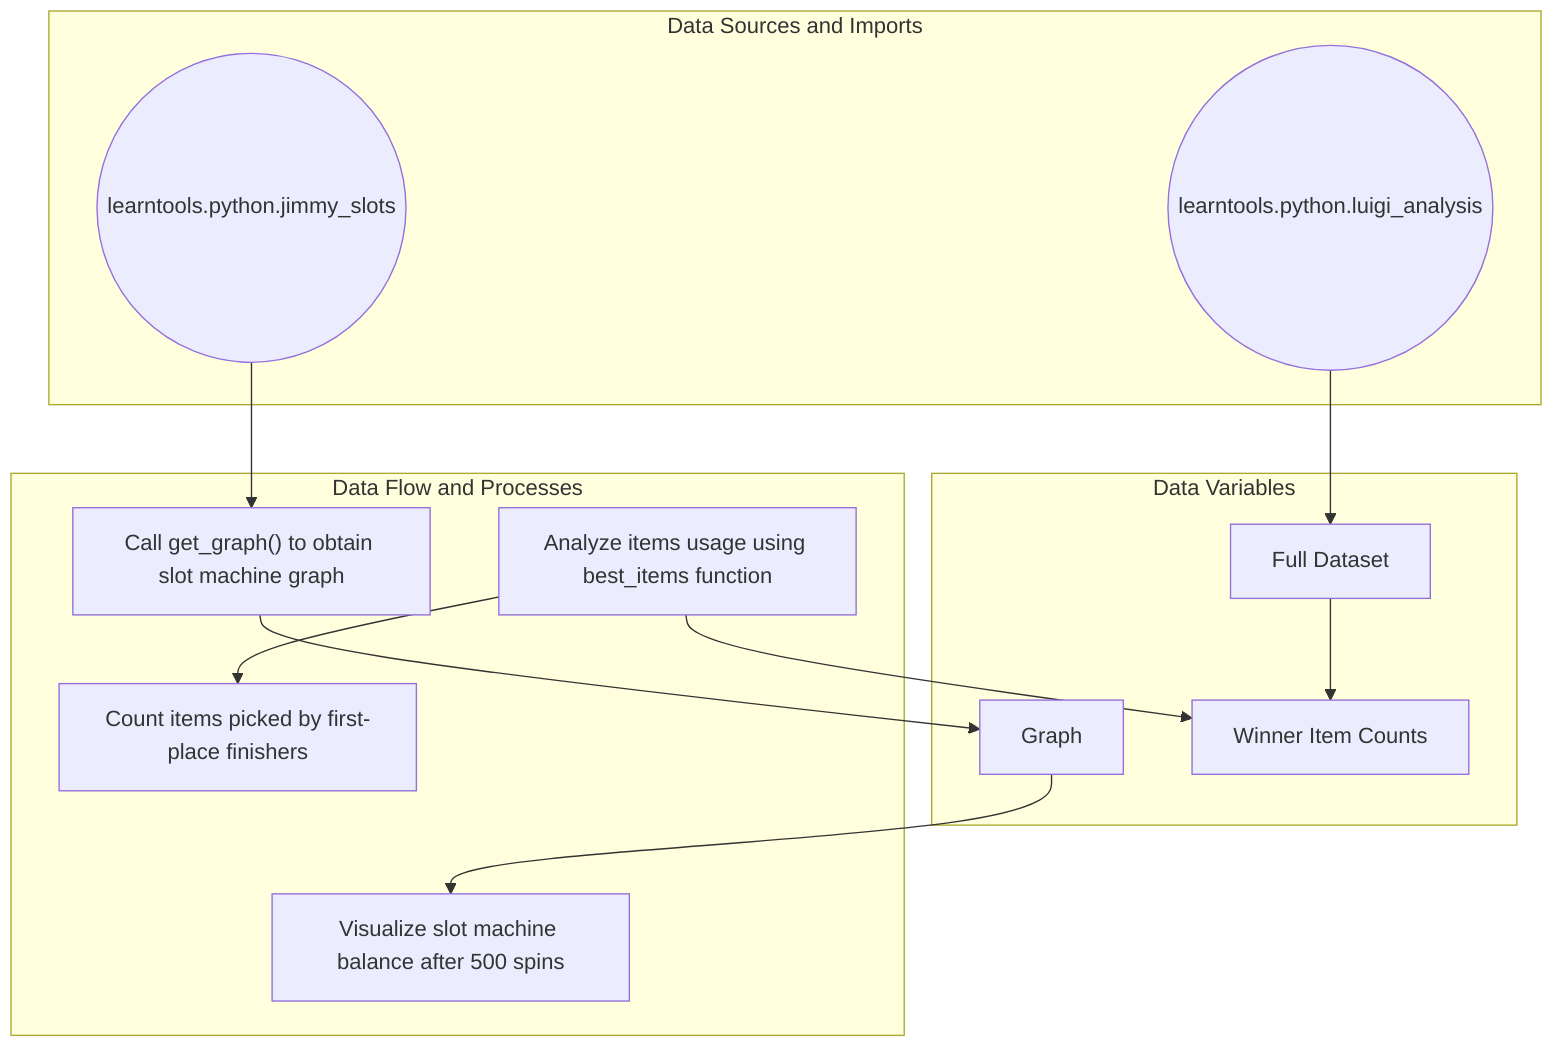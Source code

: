 %% Begin of the Mermaid.js diagram
flowchart TD
    subgraph G1[Data Sources and Imports]
        d1(("learntools.python.jimmy_slots"))
        d2(("learntools.python.luigi_analysis"))
    end

    subgraph G2[Data Variables]
        v1[Graph]
        v2[Full Dataset]
        v3[Winner Item Counts]
    end

    subgraph G3[Data Flow and Processes]
        p1["Call get_graph() to obtain slot machine graph"]
        p2["Visualize slot machine balance after 500 spins"]
        p3["Analyze items usage using best_items function"]
        p4["Count items picked by first-place finishers"]
    end

    %% Data Source imports
    d1 --> p1
    d2 --> v2

    %% Data Variables and Flow
    p1 --> v1
    v1 --> p2
    v2 & p3 --> v3
    p3 --> p4

    %% Additional comments about the flow
    %% Graph represents visual output of slot machine results
    %% Winner item counts store the analysis results of items used by race winners
